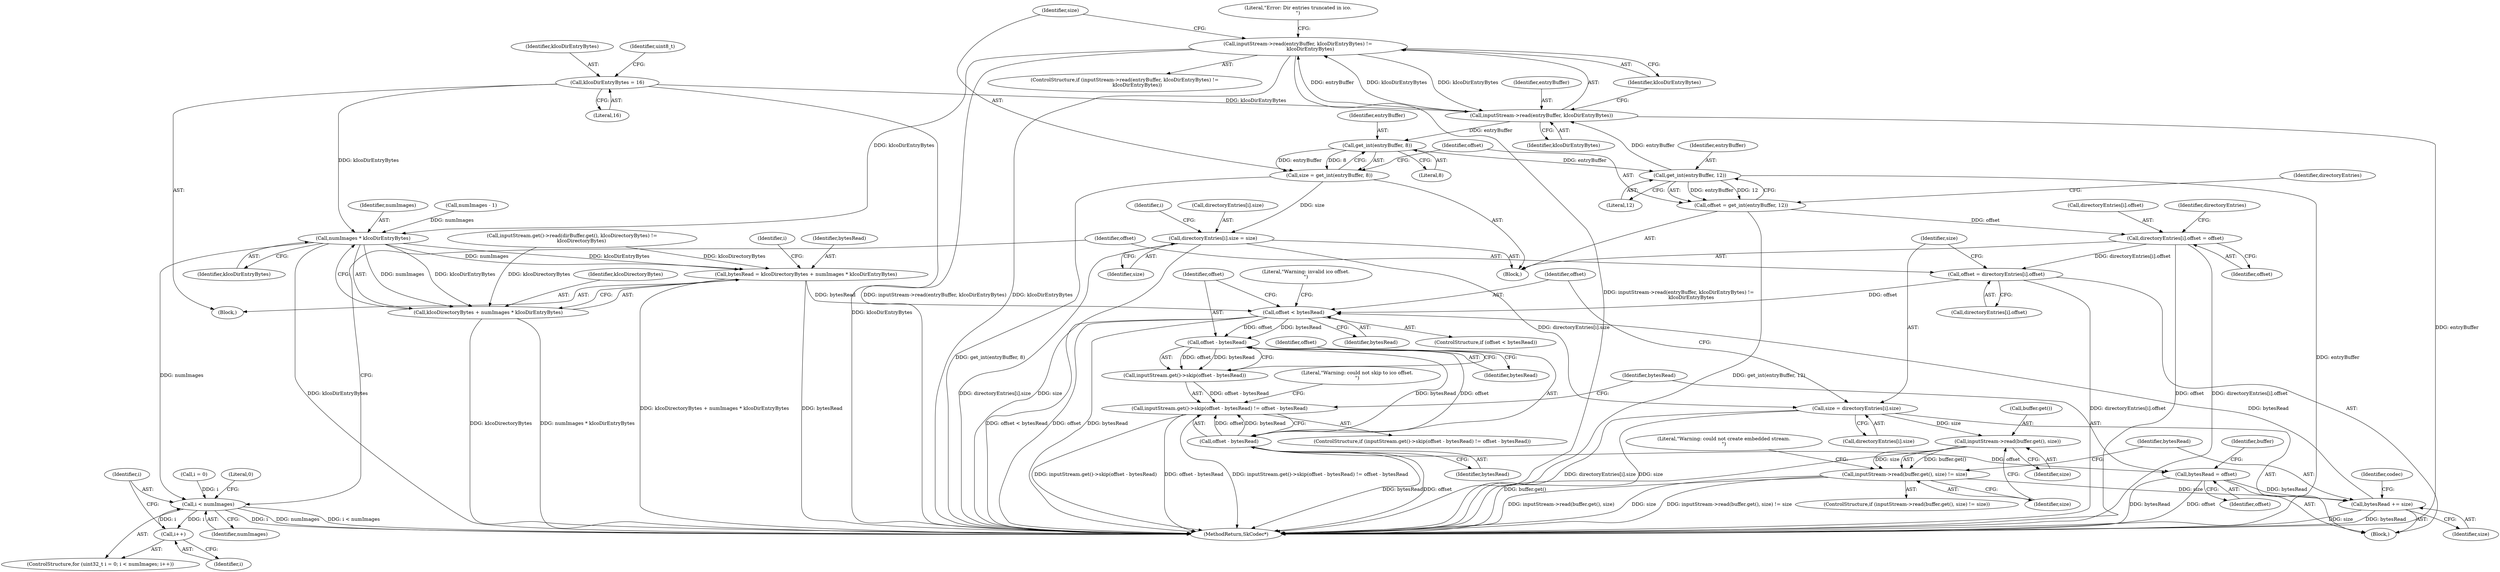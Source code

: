 digraph "0_Android_77c955200ddd1761d6ed7a6c1578349fedbb55e4@API" {
"1000184" [label="(Call,inputStream->read(entryBuffer, kIcoDirEntryBytes) !=\n                kIcoDirEntryBytes)"];
"1000185" [label="(Call,inputStream->read(entryBuffer, kIcoDirEntryBytes))"];
"1000207" [label="(Call,get_int(entryBuffer, 12))"];
"1000201" [label="(Call,get_int(entryBuffer, 8))"];
"1000184" [label="(Call,inputStream->read(entryBuffer, kIcoDirEntryBytes) !=\n                kIcoDirEntryBytes)"];
"1000110" [label="(Call,kIcoDirEntryBytes = 16)"];
"1000244" [label="(Call,numImages * kIcoDirEntryBytes)"];
"1000240" [label="(Call,bytesRead = kIcoDirectoryBytes + numImages * kIcoDirEntryBytes)"];
"1000275" [label="(Call,offset < bytesRead)"];
"1000285" [label="(Call,offset - bytesRead)"];
"1000284" [label="(Call,inputStream.get()->skip(offset - bytesRead))"];
"1000283" [label="(Call,inputStream.get()->skip(offset - bytesRead) != offset - bytesRead)"];
"1000288" [label="(Call,offset - bytesRead)"];
"1000295" [label="(Call,bytesRead = offset)"];
"1000322" [label="(Call,bytesRead += size)"];
"1000242" [label="(Call,kIcoDirectoryBytes + numImages * kIcoDirEntryBytes)"];
"1000252" [label="(Call,i < numImages)"];
"1000255" [label="(Call,i++)"];
"1000199" [label="(Call,size = get_int(entryBuffer, 8))"];
"1000217" [label="(Call,directoryEntries[i].size = size)"];
"1000267" [label="(Call,size = directoryEntries[i].size)"];
"1000308" [label="(Call,inputStream->read(buffer.get(), size))"];
"1000307" [label="(Call,inputStream->read(buffer.get(), size) != size)"];
"1000205" [label="(Call,offset = get_int(entryBuffer, 12))"];
"1000210" [label="(Call,directoryEntries[i].offset = offset)"];
"1000259" [label="(Call,offset = directoryEntries[i].offset)"];
"1000188" [label="(Identifier,kIcoDirEntryBytes)"];
"1000240" [label="(Call,bytesRead = kIcoDirectoryBytes + numImages * kIcoDirEntryBytes)"];
"1000183" [label="(ControlStructure,if (inputStream->read(entryBuffer, kIcoDirEntryBytes) !=\n                kIcoDirEntryBytes))"];
"1000205" [label="(Call,offset = get_int(entryBuffer, 12))"];
"1000199" [label="(Call,size = get_int(entryBuffer, 8))"];
"1000310" [label="(Identifier,size)"];
"1000285" [label="(Call,offset - bytesRead)"];
"1000186" [label="(Identifier,entryBuffer)"];
"1000235" [label="(Call,numImages - 1)"];
"1000257" [label="(Block,)"];
"1000327" [label="(Identifier,codec)"];
"1000110" [label="(Call,kIcoDirEntryBytes = 16)"];
"1000208" [label="(Identifier,entryBuffer)"];
"1000309" [label="(Call,buffer.get())"];
"1000202" [label="(Identifier,entryBuffer)"];
"1000287" [label="(Identifier,bytesRead)"];
"1000290" [label="(Identifier,bytesRead)"];
"1000311" [label="(Identifier,size)"];
"1000211" [label="(Call,directoryEntries[i].offset)"];
"1000256" [label="(Identifier,i)"];
"1000250" [label="(Identifier,i)"];
"1000280" [label="(Literal,\"Warning: invalid ico offset.\n\")"];
"1000314" [label="(Literal,\"Warning: could not create embedded stream.\n\")"];
"1000293" [label="(Literal,\"Warning: could not skip to ico offset.\n\")"];
"1000180" [label="(Identifier,i)"];
"1000282" [label="(ControlStructure,if (inputStream.get()->skip(offset - bytesRead) != offset - bytesRead))"];
"1000269" [label="(Call,directoryEntries[i].size)"];
"1000241" [label="(Identifier,bytesRead)"];
"1000323" [label="(Identifier,bytesRead)"];
"1000255" [label="(Call,i++)"];
"1000286" [label="(Identifier,offset)"];
"1000200" [label="(Identifier,size)"];
"1000246" [label="(Identifier,kIcoDirEntryBytes)"];
"1000324" [label="(Identifier,size)"];
"1000289" [label="(Identifier,offset)"];
"1000181" [label="(Block,)"];
"1000223" [label="(Identifier,size)"];
"1000322" [label="(Call,bytesRead += size)"];
"1000185" [label="(Call,inputStream->read(entryBuffer, kIcoDirEntryBytes))"];
"1000249" [label="(Call,i = 0)"];
"1000117" [label="(Call,inputStream.get()->read(dirBuffer.get(), kIcoDirectoryBytes) !=\n            kIcoDirectoryBytes)"];
"1000274" [label="(ControlStructure,if (offset < bytesRead))"];
"1000276" [label="(Identifier,offset)"];
"1000111" [label="(Identifier,kIcoDirEntryBytes)"];
"1000217" [label="(Call,directoryEntries[i].size = size)"];
"1000308" [label="(Call,inputStream->read(buffer.get(), size))"];
"1000267" [label="(Call,size = directoryEntries[i].size)"];
"1000243" [label="(Identifier,kIcoDirectoryBytes)"];
"1000288" [label="(Call,offset - bytesRead)"];
"1000284" [label="(Call,inputStream.get()->skip(offset - bytesRead))"];
"1000216" [label="(Identifier,offset)"];
"1000242" [label="(Call,kIcoDirectoryBytes + numImages * kIcoDirEntryBytes)"];
"1000244" [label="(Call,numImages * kIcoDirEntryBytes)"];
"1000306" [label="(ControlStructure,if (inputStream->read(buffer.get(), size) != size))"];
"1000112" [label="(Literal,16)"];
"1000254" [label="(Identifier,numImages)"];
"1000301" [label="(Identifier,buffer)"];
"1000261" [label="(Call,directoryEntries[i].offset)"];
"1000295" [label="(Call,bytesRead = offset)"];
"1000360" [label="(Literal,0)"];
"1000206" [label="(Identifier,offset)"];
"1000115" [label="(Identifier,uint8_t)"];
"1000283" [label="(Call,inputStream.get()->skip(offset - bytesRead) != offset - bytesRead)"];
"1000203" [label="(Literal,8)"];
"1000210" [label="(Call,directoryEntries[i].offset = offset)"];
"1000253" [label="(Identifier,i)"];
"1000201" [label="(Call,get_int(entryBuffer, 8))"];
"1000268" [label="(Identifier,size)"];
"1000296" [label="(Identifier,bytesRead)"];
"1000307" [label="(Call,inputStream->read(buffer.get(), size) != size)"];
"1000220" [label="(Identifier,directoryEntries)"];
"1000245" [label="(Identifier,numImages)"];
"1000103" [label="(Block,)"];
"1000209" [label="(Literal,12)"];
"1000414" [label="(MethodReturn,SkCodec*)"];
"1000252" [label="(Call,i < numImages)"];
"1000187" [label="(Identifier,kIcoDirEntryBytes)"];
"1000184" [label="(Call,inputStream->read(entryBuffer, kIcoDirEntryBytes) !=\n                kIcoDirEntryBytes)"];
"1000218" [label="(Call,directoryEntries[i].size)"];
"1000207" [label="(Call,get_int(entryBuffer, 12))"];
"1000275" [label="(Call,offset < bytesRead)"];
"1000247" [label="(ControlStructure,for (uint32_t i = 0; i < numImages; i++))"];
"1000259" [label="(Call,offset = directoryEntries[i].offset)"];
"1000191" [label="(Literal,\"Error: Dir entries truncated in ico.\n\")"];
"1000297" [label="(Identifier,offset)"];
"1000260" [label="(Identifier,offset)"];
"1000213" [label="(Identifier,directoryEntries)"];
"1000277" [label="(Identifier,bytesRead)"];
"1000184" -> "1000183"  [label="AST: "];
"1000184" -> "1000188"  [label="CFG: "];
"1000185" -> "1000184"  [label="AST: "];
"1000188" -> "1000184"  [label="AST: "];
"1000191" -> "1000184"  [label="CFG: "];
"1000200" -> "1000184"  [label="CFG: "];
"1000184" -> "1000414"  [label="DDG: inputStream->read(entryBuffer, kIcoDirEntryBytes)"];
"1000184" -> "1000414"  [label="DDG: kIcoDirEntryBytes"];
"1000184" -> "1000414"  [label="DDG: inputStream->read(entryBuffer, kIcoDirEntryBytes) !=\n                kIcoDirEntryBytes"];
"1000185" -> "1000184"  [label="DDG: entryBuffer"];
"1000185" -> "1000184"  [label="DDG: kIcoDirEntryBytes"];
"1000184" -> "1000185"  [label="DDG: kIcoDirEntryBytes"];
"1000184" -> "1000244"  [label="DDG: kIcoDirEntryBytes"];
"1000185" -> "1000187"  [label="CFG: "];
"1000186" -> "1000185"  [label="AST: "];
"1000187" -> "1000185"  [label="AST: "];
"1000188" -> "1000185"  [label="CFG: "];
"1000185" -> "1000414"  [label="DDG: entryBuffer"];
"1000207" -> "1000185"  [label="DDG: entryBuffer"];
"1000110" -> "1000185"  [label="DDG: kIcoDirEntryBytes"];
"1000185" -> "1000201"  [label="DDG: entryBuffer"];
"1000207" -> "1000205"  [label="AST: "];
"1000207" -> "1000209"  [label="CFG: "];
"1000208" -> "1000207"  [label="AST: "];
"1000209" -> "1000207"  [label="AST: "];
"1000205" -> "1000207"  [label="CFG: "];
"1000207" -> "1000414"  [label="DDG: entryBuffer"];
"1000207" -> "1000205"  [label="DDG: entryBuffer"];
"1000207" -> "1000205"  [label="DDG: 12"];
"1000201" -> "1000207"  [label="DDG: entryBuffer"];
"1000201" -> "1000199"  [label="AST: "];
"1000201" -> "1000203"  [label="CFG: "];
"1000202" -> "1000201"  [label="AST: "];
"1000203" -> "1000201"  [label="AST: "];
"1000199" -> "1000201"  [label="CFG: "];
"1000201" -> "1000199"  [label="DDG: entryBuffer"];
"1000201" -> "1000199"  [label="DDG: 8"];
"1000110" -> "1000103"  [label="AST: "];
"1000110" -> "1000112"  [label="CFG: "];
"1000111" -> "1000110"  [label="AST: "];
"1000112" -> "1000110"  [label="AST: "];
"1000115" -> "1000110"  [label="CFG: "];
"1000110" -> "1000414"  [label="DDG: kIcoDirEntryBytes"];
"1000110" -> "1000244"  [label="DDG: kIcoDirEntryBytes"];
"1000244" -> "1000242"  [label="AST: "];
"1000244" -> "1000246"  [label="CFG: "];
"1000245" -> "1000244"  [label="AST: "];
"1000246" -> "1000244"  [label="AST: "];
"1000242" -> "1000244"  [label="CFG: "];
"1000244" -> "1000414"  [label="DDG: kIcoDirEntryBytes"];
"1000244" -> "1000240"  [label="DDG: numImages"];
"1000244" -> "1000240"  [label="DDG: kIcoDirEntryBytes"];
"1000244" -> "1000242"  [label="DDG: numImages"];
"1000244" -> "1000242"  [label="DDG: kIcoDirEntryBytes"];
"1000235" -> "1000244"  [label="DDG: numImages"];
"1000244" -> "1000252"  [label="DDG: numImages"];
"1000240" -> "1000103"  [label="AST: "];
"1000240" -> "1000242"  [label="CFG: "];
"1000241" -> "1000240"  [label="AST: "];
"1000242" -> "1000240"  [label="AST: "];
"1000250" -> "1000240"  [label="CFG: "];
"1000240" -> "1000414"  [label="DDG: kIcoDirectoryBytes + numImages * kIcoDirEntryBytes"];
"1000240" -> "1000414"  [label="DDG: bytesRead"];
"1000117" -> "1000240"  [label="DDG: kIcoDirectoryBytes"];
"1000240" -> "1000275"  [label="DDG: bytesRead"];
"1000275" -> "1000274"  [label="AST: "];
"1000275" -> "1000277"  [label="CFG: "];
"1000276" -> "1000275"  [label="AST: "];
"1000277" -> "1000275"  [label="AST: "];
"1000280" -> "1000275"  [label="CFG: "];
"1000286" -> "1000275"  [label="CFG: "];
"1000275" -> "1000414"  [label="DDG: offset < bytesRead"];
"1000275" -> "1000414"  [label="DDG: offset"];
"1000275" -> "1000414"  [label="DDG: bytesRead"];
"1000259" -> "1000275"  [label="DDG: offset"];
"1000322" -> "1000275"  [label="DDG: bytesRead"];
"1000275" -> "1000285"  [label="DDG: offset"];
"1000275" -> "1000285"  [label="DDG: bytesRead"];
"1000285" -> "1000284"  [label="AST: "];
"1000285" -> "1000287"  [label="CFG: "];
"1000286" -> "1000285"  [label="AST: "];
"1000287" -> "1000285"  [label="AST: "];
"1000284" -> "1000285"  [label="CFG: "];
"1000285" -> "1000284"  [label="DDG: offset"];
"1000285" -> "1000284"  [label="DDG: bytesRead"];
"1000285" -> "1000288"  [label="DDG: offset"];
"1000285" -> "1000288"  [label="DDG: bytesRead"];
"1000284" -> "1000283"  [label="AST: "];
"1000289" -> "1000284"  [label="CFG: "];
"1000284" -> "1000283"  [label="DDG: offset - bytesRead"];
"1000283" -> "1000282"  [label="AST: "];
"1000283" -> "1000288"  [label="CFG: "];
"1000288" -> "1000283"  [label="AST: "];
"1000293" -> "1000283"  [label="CFG: "];
"1000296" -> "1000283"  [label="CFG: "];
"1000283" -> "1000414"  [label="DDG: inputStream.get()->skip(offset - bytesRead)"];
"1000283" -> "1000414"  [label="DDG: offset - bytesRead"];
"1000283" -> "1000414"  [label="DDG: inputStream.get()->skip(offset - bytesRead) != offset - bytesRead"];
"1000288" -> "1000283"  [label="DDG: offset"];
"1000288" -> "1000283"  [label="DDG: bytesRead"];
"1000288" -> "1000290"  [label="CFG: "];
"1000289" -> "1000288"  [label="AST: "];
"1000290" -> "1000288"  [label="AST: "];
"1000288" -> "1000414"  [label="DDG: bytesRead"];
"1000288" -> "1000414"  [label="DDG: offset"];
"1000288" -> "1000295"  [label="DDG: offset"];
"1000295" -> "1000257"  [label="AST: "];
"1000295" -> "1000297"  [label="CFG: "];
"1000296" -> "1000295"  [label="AST: "];
"1000297" -> "1000295"  [label="AST: "];
"1000301" -> "1000295"  [label="CFG: "];
"1000295" -> "1000414"  [label="DDG: bytesRead"];
"1000295" -> "1000414"  [label="DDG: offset"];
"1000295" -> "1000322"  [label="DDG: bytesRead"];
"1000322" -> "1000257"  [label="AST: "];
"1000322" -> "1000324"  [label="CFG: "];
"1000323" -> "1000322"  [label="AST: "];
"1000324" -> "1000322"  [label="AST: "];
"1000327" -> "1000322"  [label="CFG: "];
"1000322" -> "1000414"  [label="DDG: size"];
"1000322" -> "1000414"  [label="DDG: bytesRead"];
"1000307" -> "1000322"  [label="DDG: size"];
"1000243" -> "1000242"  [label="AST: "];
"1000242" -> "1000414"  [label="DDG: numImages * kIcoDirEntryBytes"];
"1000242" -> "1000414"  [label="DDG: kIcoDirectoryBytes"];
"1000117" -> "1000242"  [label="DDG: kIcoDirectoryBytes"];
"1000252" -> "1000247"  [label="AST: "];
"1000252" -> "1000254"  [label="CFG: "];
"1000253" -> "1000252"  [label="AST: "];
"1000254" -> "1000252"  [label="AST: "];
"1000260" -> "1000252"  [label="CFG: "];
"1000360" -> "1000252"  [label="CFG: "];
"1000252" -> "1000414"  [label="DDG: i"];
"1000252" -> "1000414"  [label="DDG: numImages"];
"1000252" -> "1000414"  [label="DDG: i < numImages"];
"1000249" -> "1000252"  [label="DDG: i"];
"1000255" -> "1000252"  [label="DDG: i"];
"1000252" -> "1000255"  [label="DDG: i"];
"1000255" -> "1000247"  [label="AST: "];
"1000255" -> "1000256"  [label="CFG: "];
"1000256" -> "1000255"  [label="AST: "];
"1000253" -> "1000255"  [label="CFG: "];
"1000199" -> "1000181"  [label="AST: "];
"1000200" -> "1000199"  [label="AST: "];
"1000206" -> "1000199"  [label="CFG: "];
"1000199" -> "1000414"  [label="DDG: get_int(entryBuffer, 8)"];
"1000199" -> "1000217"  [label="DDG: size"];
"1000217" -> "1000181"  [label="AST: "];
"1000217" -> "1000223"  [label="CFG: "];
"1000218" -> "1000217"  [label="AST: "];
"1000223" -> "1000217"  [label="AST: "];
"1000180" -> "1000217"  [label="CFG: "];
"1000217" -> "1000414"  [label="DDG: size"];
"1000217" -> "1000414"  [label="DDG: directoryEntries[i].size"];
"1000217" -> "1000267"  [label="DDG: directoryEntries[i].size"];
"1000267" -> "1000257"  [label="AST: "];
"1000267" -> "1000269"  [label="CFG: "];
"1000268" -> "1000267"  [label="AST: "];
"1000269" -> "1000267"  [label="AST: "];
"1000276" -> "1000267"  [label="CFG: "];
"1000267" -> "1000414"  [label="DDG: directoryEntries[i].size"];
"1000267" -> "1000414"  [label="DDG: size"];
"1000267" -> "1000308"  [label="DDG: size"];
"1000308" -> "1000307"  [label="AST: "];
"1000308" -> "1000310"  [label="CFG: "];
"1000309" -> "1000308"  [label="AST: "];
"1000310" -> "1000308"  [label="AST: "];
"1000311" -> "1000308"  [label="CFG: "];
"1000308" -> "1000414"  [label="DDG: buffer.get()"];
"1000308" -> "1000307"  [label="DDG: buffer.get()"];
"1000308" -> "1000307"  [label="DDG: size"];
"1000307" -> "1000306"  [label="AST: "];
"1000307" -> "1000311"  [label="CFG: "];
"1000311" -> "1000307"  [label="AST: "];
"1000314" -> "1000307"  [label="CFG: "];
"1000323" -> "1000307"  [label="CFG: "];
"1000307" -> "1000414"  [label="DDG: size"];
"1000307" -> "1000414"  [label="DDG: inputStream->read(buffer.get(), size) != size"];
"1000307" -> "1000414"  [label="DDG: inputStream->read(buffer.get(), size)"];
"1000205" -> "1000181"  [label="AST: "];
"1000206" -> "1000205"  [label="AST: "];
"1000213" -> "1000205"  [label="CFG: "];
"1000205" -> "1000414"  [label="DDG: get_int(entryBuffer, 12)"];
"1000205" -> "1000210"  [label="DDG: offset"];
"1000210" -> "1000181"  [label="AST: "];
"1000210" -> "1000216"  [label="CFG: "];
"1000211" -> "1000210"  [label="AST: "];
"1000216" -> "1000210"  [label="AST: "];
"1000220" -> "1000210"  [label="CFG: "];
"1000210" -> "1000414"  [label="DDG: offset"];
"1000210" -> "1000414"  [label="DDG: directoryEntries[i].offset"];
"1000210" -> "1000259"  [label="DDG: directoryEntries[i].offset"];
"1000259" -> "1000257"  [label="AST: "];
"1000259" -> "1000261"  [label="CFG: "];
"1000260" -> "1000259"  [label="AST: "];
"1000261" -> "1000259"  [label="AST: "];
"1000268" -> "1000259"  [label="CFG: "];
"1000259" -> "1000414"  [label="DDG: directoryEntries[i].offset"];
}

